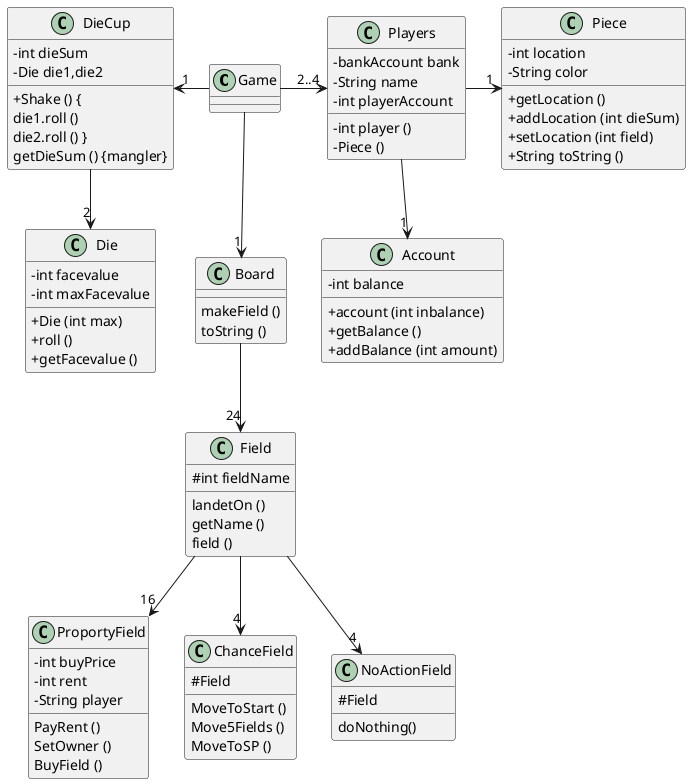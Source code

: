 @startuml
'https://plantuml.com/class-diagram
skinparam classAttributeIconSize 0
Class Game
Game -> "2..4" Players
Players --> "1" Account
Players -> "1" Piece
DieCup"1" <- Game
DieCup --> "2" Die
Game --> "1" Board
Board --> "24" Field
Field --> "16"ProportyField
Field --> "4"ChanceField
Field --> "4"NoActionField

Class Board
Class Field
Class ProportyField
Class ChanceField
Class NoActionField

Class Field
Field : #int fieldName
Field : landetOn ()
Field : getName ()
Field : field ()

Class ChanceField
ChanceField : #Field
ChanceField : MoveToStart ()
ChanceField : Move5Fields ()
ChanceField : MoveToSP ()

Class Board
Board : makeField ()
Board : toString ()

Class Game

Class NoActionField
NoActionField : # Field
NoActionField : doNothing()

Class ProportyField
ProportyField : - int buyPrice
ProportyField : - int rent
ProportyField : - String player
ProportyField : PayRent ()
ProportyField : SetOwner ()
ProportyField : BuyField ()

Class DieCup
DieCup : - int dieSum
DieCup : - Die die1,die2
DieCup : + Shake () {
DieCup : die1.roll ()
DieCup : die2.roll () }
DieCup : getDieSum () {mangler}


Class Die
Die : - int facevalue
Die : - int maxFacevalue
Die : + Die (int max)
Die : + roll ()
Die : + getFacevalue ()

Class Players
Players : - bankAccount bank
Players : - String name
Players : - int playerAccount
Players : - int player ()
Players : - Piece ()

Class Piece
Piece : - int location
Piece : - String color
Piece : + getLocation ()
Piece : + addLocation (int dieSum)
Piece : + setLocation (int field)
Piece : + String toString ()

Class Account
Account : - int balance
Account : + account (int inbalance)
Account : + getBalance ()
Account : + addBalance (int amount)

@enduml